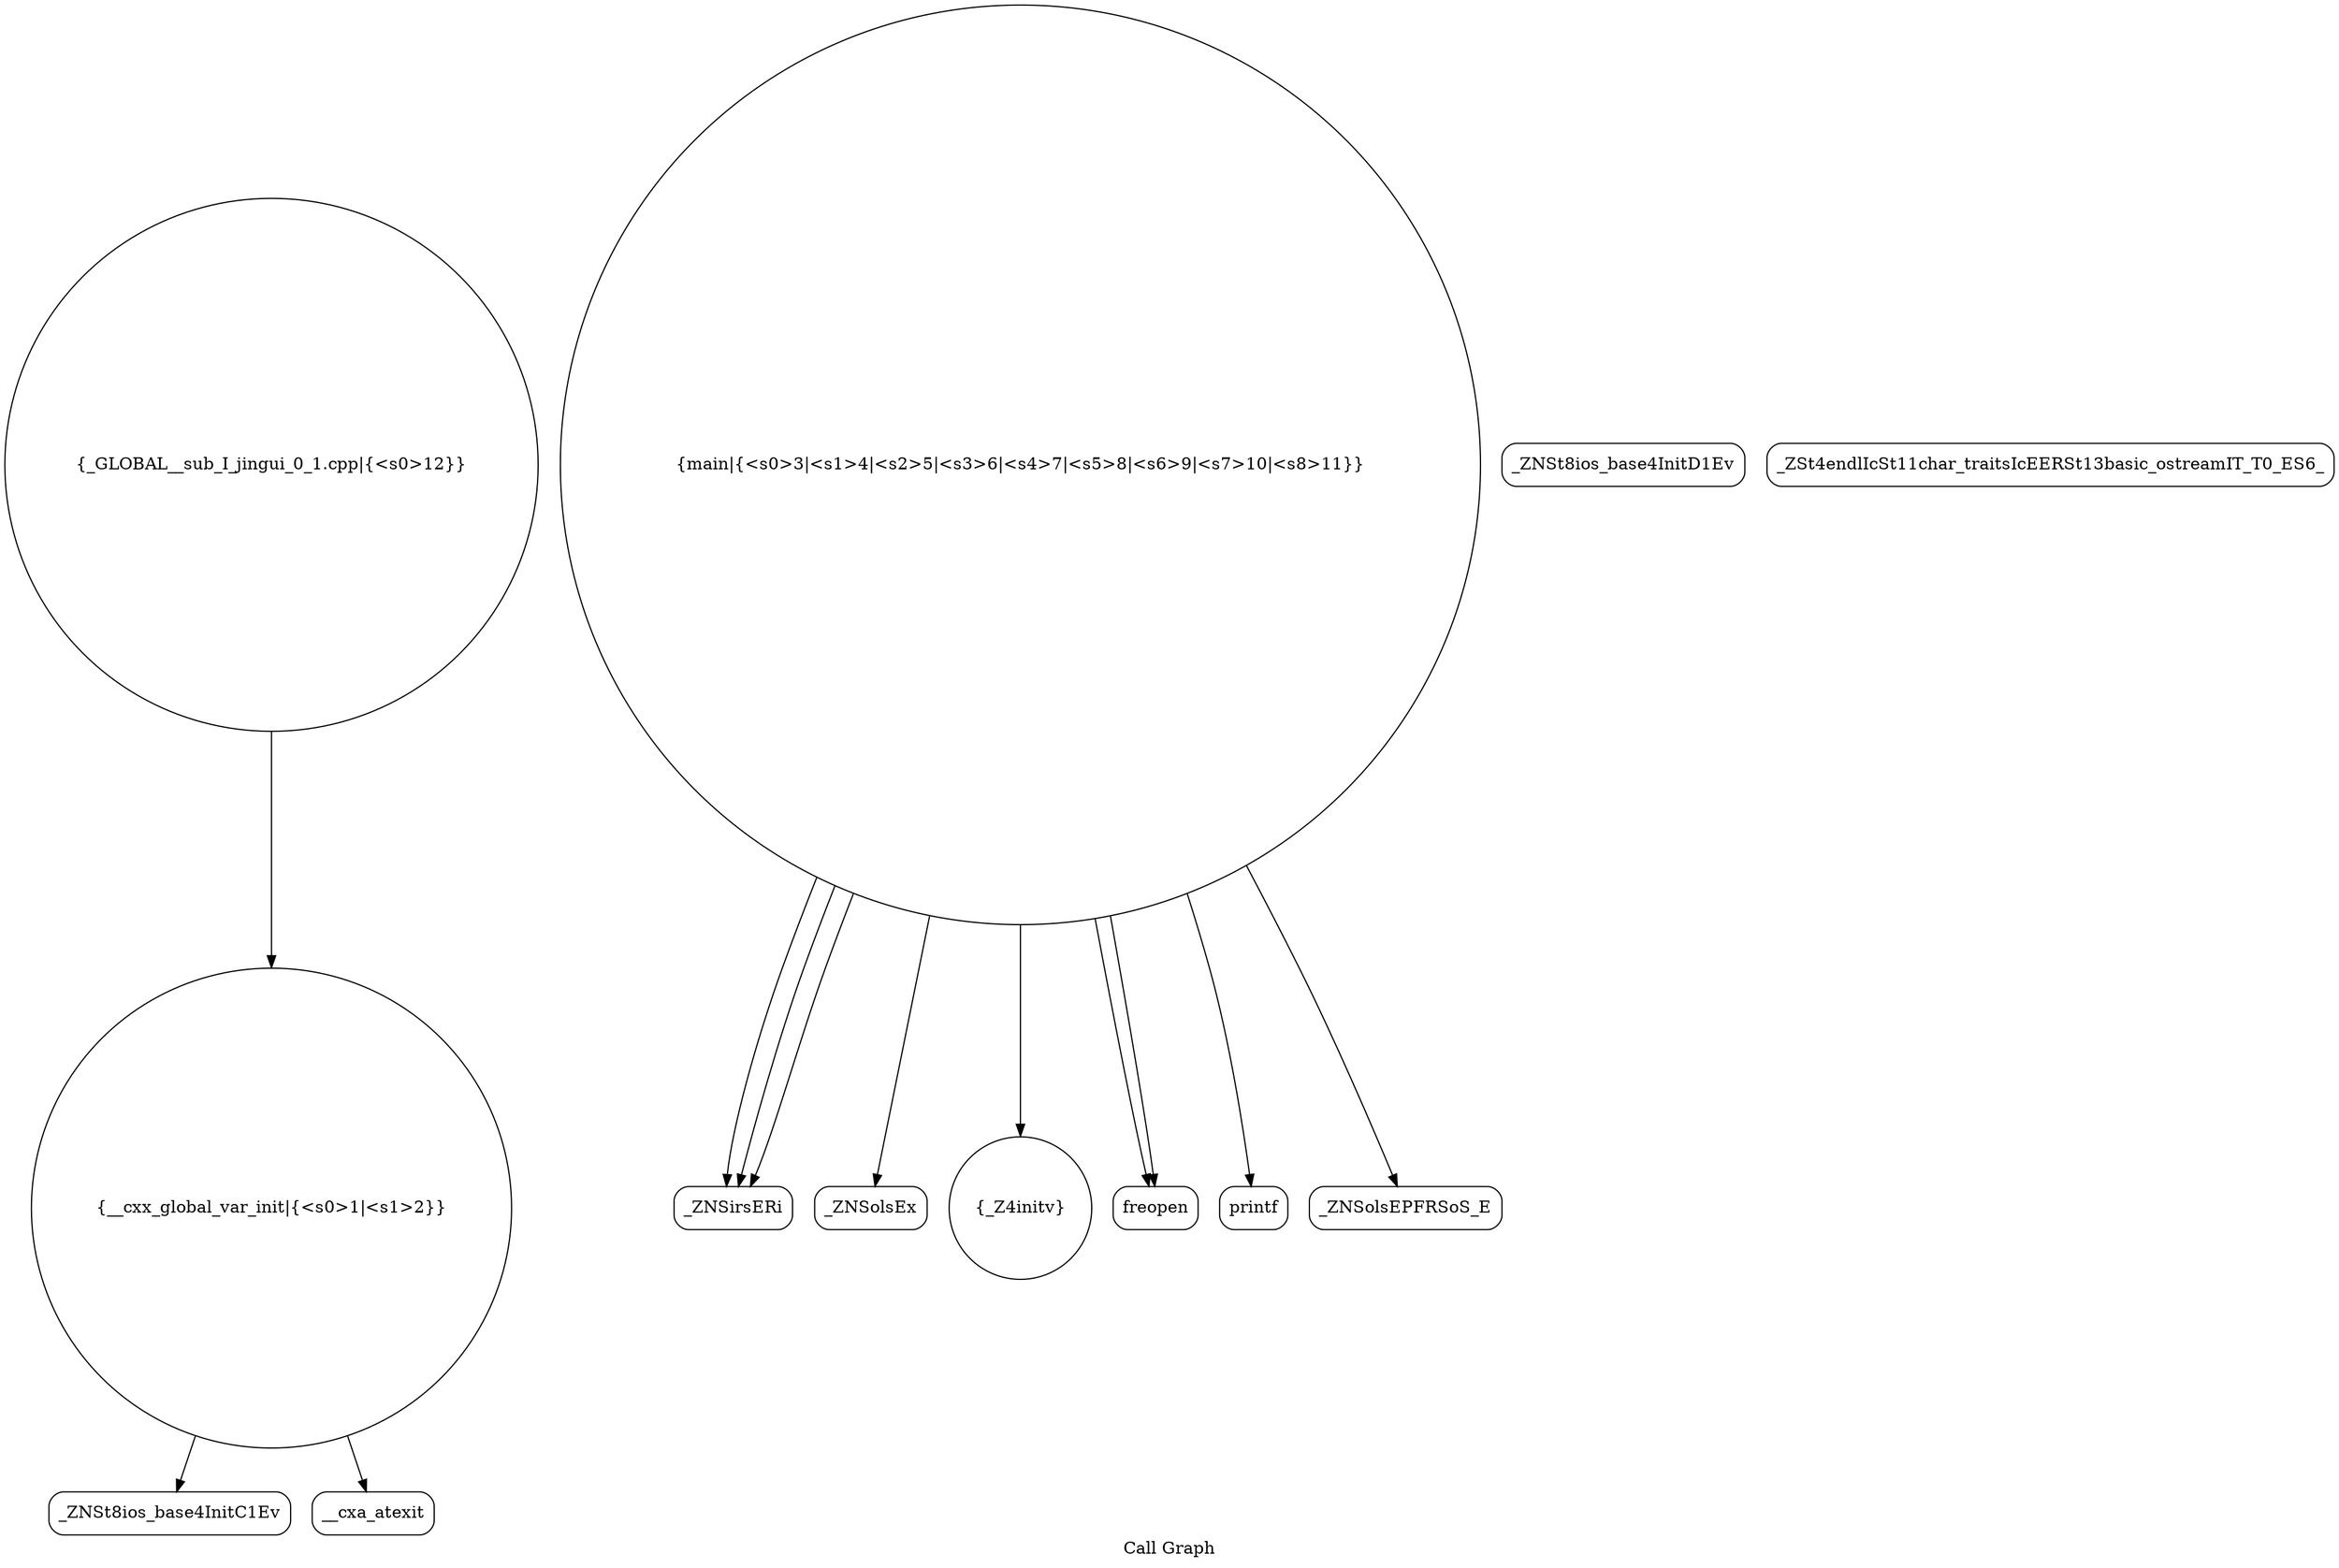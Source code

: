digraph "Call Graph" {
	label="Call Graph";

	Node0x561f44546d00 [shape=record,shape=circle,label="{__cxx_global_var_init|{<s0>1|<s1>2}}"];
	Node0x561f44546d00:s0 -> Node0x561f44547190[color=black];
	Node0x561f44546d00:s1 -> Node0x561f44547290[color=black];
	Node0x561f44547490 [shape=record,shape=Mrecord,label="{_ZNSirsERi}"];
	Node0x561f44547210 [shape=record,shape=Mrecord,label="{_ZNSt8ios_base4InitD1Ev}"];
	Node0x561f44547590 [shape=record,shape=Mrecord,label="{_ZNSolsEx}"];
	Node0x561f44547310 [shape=record,shape=circle,label="{_Z4initv}"];
	Node0x561f44547690 [shape=record,shape=Mrecord,label="{_ZSt4endlIcSt11char_traitsIcEERSt13basic_ostreamIT_T0_ES6_}"];
	Node0x561f44547410 [shape=record,shape=Mrecord,label="{freopen}"];
	Node0x561f44547190 [shape=record,shape=Mrecord,label="{_ZNSt8ios_base4InitC1Ev}"];
	Node0x561f44547510 [shape=record,shape=Mrecord,label="{printf}"];
	Node0x561f44547290 [shape=record,shape=Mrecord,label="{__cxa_atexit}"];
	Node0x561f44547610 [shape=record,shape=Mrecord,label="{_ZNSolsEPFRSoS_E}"];
	Node0x561f44547390 [shape=record,shape=circle,label="{main|{<s0>3|<s1>4|<s2>5|<s3>6|<s4>7|<s5>8|<s6>9|<s7>10|<s8>11}}"];
	Node0x561f44547390:s0 -> Node0x561f44547410[color=black];
	Node0x561f44547390:s1 -> Node0x561f44547410[color=black];
	Node0x561f44547390:s2 -> Node0x561f44547310[color=black];
	Node0x561f44547390:s3 -> Node0x561f44547490[color=black];
	Node0x561f44547390:s4 -> Node0x561f44547510[color=black];
	Node0x561f44547390:s5 -> Node0x561f44547490[color=black];
	Node0x561f44547390:s6 -> Node0x561f44547490[color=black];
	Node0x561f44547390:s7 -> Node0x561f44547590[color=black];
	Node0x561f44547390:s8 -> Node0x561f44547610[color=black];
	Node0x561f44547710 [shape=record,shape=circle,label="{_GLOBAL__sub_I_jingui_0_1.cpp|{<s0>12}}"];
	Node0x561f44547710:s0 -> Node0x561f44546d00[color=black];
}
